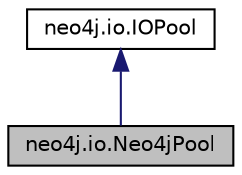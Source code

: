 digraph "neo4j.io.Neo4jPool"
{
 // LATEX_PDF_SIZE
  edge [fontname="Helvetica",fontsize="10",labelfontname="Helvetica",labelfontsize="10"];
  node [fontname="Helvetica",fontsize="10",shape=record];
  Node1 [label="neo4j.io.Neo4jPool",height=0.2,width=0.4,color="black", fillcolor="grey75", style="filled", fontcolor="black",tooltip=" "];
  Node2 -> Node1 [dir="back",color="midnightblue",fontsize="10",style="solid",fontname="Helvetica"];
  Node2 [label="neo4j.io.IOPool",height=0.2,width=0.4,color="black", fillcolor="white", style="filled",URL="$classneo4j_1_1io_1_1_i_o_pool.html",tooltip=" "];
}
